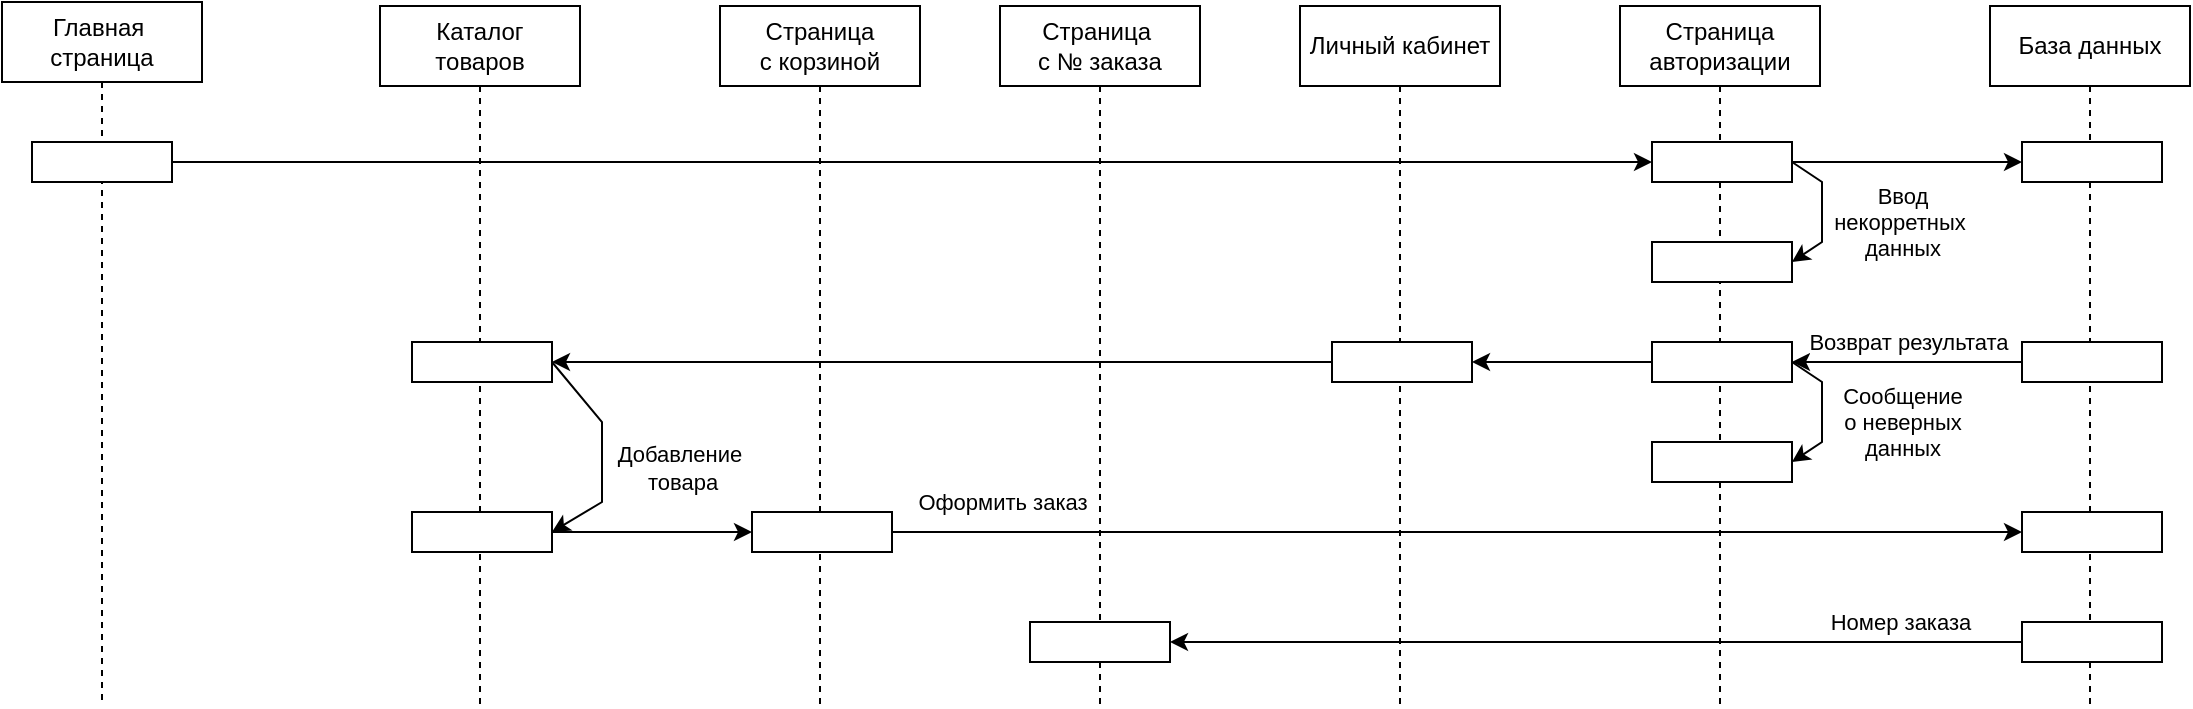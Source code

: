 <mxfile version="24.7.17">
  <diagram name="Page-1" id="e58tA9TaMqwVOrR7ew8L">
    <mxGraphModel dx="1716" dy="1001" grid="1" gridSize="10" guides="1" tooltips="1" connect="1" arrows="1" fold="1" page="1" pageScale="1" pageWidth="850" pageHeight="1100" math="0" shadow="0">
      <root>
        <mxCell id="0" />
        <mxCell id="1" parent="0" />
        <mxCell id="ky3tTyTdCpe5nEhAkxei-1" value="Главная&amp;nbsp;&lt;div&gt;страница&lt;/div&gt;" style="shape=umlLifeline;perimeter=lifelinePerimeter;whiteSpace=wrap;html=1;container=1;dropTarget=0;collapsible=0;recursiveResize=0;outlineConnect=0;portConstraint=eastwest;newEdgeStyle={&quot;curved&quot;:0,&quot;rounded&quot;:0};" vertex="1" parent="1">
          <mxGeometry x="-620" y="30" width="100" height="350" as="geometry" />
        </mxCell>
        <mxCell id="ky3tTyTdCpe5nEhAkxei-2" style="edgeStyle=orthogonalEdgeStyle;rounded=0;orthogonalLoop=1;jettySize=auto;html=1;exitX=1;exitY=0.5;exitDx=0;exitDy=0;entryX=0;entryY=0.5;entryDx=0;entryDy=0;" edge="1" parent="1" source="ky3tTyTdCpe5nEhAkxei-3">
          <mxGeometry relative="1" as="geometry">
            <mxPoint x="205" y="110" as="targetPoint" />
          </mxGeometry>
        </mxCell>
        <mxCell id="ky3tTyTdCpe5nEhAkxei-3" value="" style="html=1;whiteSpace=wrap;" vertex="1" parent="1">
          <mxGeometry x="-605" y="100" width="70" height="20" as="geometry" />
        </mxCell>
        <mxCell id="ky3tTyTdCpe5nEhAkxei-4" value="Страница авторизации" style="shape=umlLifeline;perimeter=lifelinePerimeter;whiteSpace=wrap;html=1;container=1;dropTarget=0;collapsible=0;recursiveResize=0;outlineConnect=0;portConstraint=eastwest;newEdgeStyle={&quot;curved&quot;:0,&quot;rounded&quot;:0};" vertex="1" parent="1">
          <mxGeometry x="189" y="32" width="100" height="350" as="geometry" />
        </mxCell>
        <mxCell id="ky3tTyTdCpe5nEhAkxei-12" value="База данных" style="shape=umlLifeline;perimeter=lifelinePerimeter;whiteSpace=wrap;html=1;container=1;dropTarget=0;collapsible=0;recursiveResize=0;outlineConnect=0;portConstraint=eastwest;newEdgeStyle={&quot;curved&quot;:0,&quot;rounded&quot;:0};" vertex="1" parent="1">
          <mxGeometry x="374" y="32" width="100" height="350" as="geometry" />
        </mxCell>
        <mxCell id="ky3tTyTdCpe5nEhAkxei-21" value="Ввод&lt;div&gt;некорретных&amp;nbsp;&lt;/div&gt;&lt;div&gt;данных&lt;/div&gt;" style="rounded=0;orthogonalLoop=1;jettySize=auto;html=1;exitX=1;exitY=0.5;exitDx=0;exitDy=0;entryX=1;entryY=0.5;entryDx=0;entryDy=0;" edge="1" parent="1" source="ky3tTyTdCpe5nEhAkxei-23" target="ky3tTyTdCpe5nEhAkxei-24">
          <mxGeometry x="0.151" y="40" relative="1" as="geometry">
            <Array as="points">
              <mxPoint x="290" y="120" />
              <mxPoint x="290" y="150" />
            </Array>
            <mxPoint as="offset" />
          </mxGeometry>
        </mxCell>
        <mxCell id="ky3tTyTdCpe5nEhAkxei-22" style="edgeStyle=orthogonalEdgeStyle;rounded=0;orthogonalLoop=1;jettySize=auto;html=1;exitX=1;exitY=0.5;exitDx=0;exitDy=0;entryX=0;entryY=0.5;entryDx=0;entryDy=0;" edge="1" parent="1" source="ky3tTyTdCpe5nEhAkxei-23" target="ky3tTyTdCpe5nEhAkxei-25">
          <mxGeometry relative="1" as="geometry" />
        </mxCell>
        <mxCell id="ky3tTyTdCpe5nEhAkxei-23" value="" style="html=1;whiteSpace=wrap;" vertex="1" parent="1">
          <mxGeometry x="205" y="100" width="70" height="20" as="geometry" />
        </mxCell>
        <mxCell id="ky3tTyTdCpe5nEhAkxei-24" value="" style="html=1;whiteSpace=wrap;" vertex="1" parent="1">
          <mxGeometry x="205" y="150" width="70" height="20" as="geometry" />
        </mxCell>
        <mxCell id="ky3tTyTdCpe5nEhAkxei-25" value="" style="html=1;whiteSpace=wrap;" vertex="1" parent="1">
          <mxGeometry x="390" y="100" width="70" height="20" as="geometry" />
        </mxCell>
        <mxCell id="ky3tTyTdCpe5nEhAkxei-26" value="Возврат результата" style="edgeStyle=orthogonalEdgeStyle;rounded=0;orthogonalLoop=1;jettySize=auto;html=1;exitX=0;exitY=0.5;exitDx=0;exitDy=0;entryX=1;entryY=0.5;entryDx=0;entryDy=0;" edge="1" parent="1" source="ky3tTyTdCpe5nEhAkxei-27">
          <mxGeometry x="-0.009" y="-10" relative="1" as="geometry">
            <mxPoint x="275" y="210" as="targetPoint" />
            <mxPoint x="10" y="-10" as="offset" />
          </mxGeometry>
        </mxCell>
        <mxCell id="ky3tTyTdCpe5nEhAkxei-27" value="" style="html=1;whiteSpace=wrap;" vertex="1" parent="1">
          <mxGeometry x="390" y="200" width="70" height="20" as="geometry" />
        </mxCell>
        <mxCell id="ky3tTyTdCpe5nEhAkxei-28" value="Сообщение&lt;div&gt;о неверных&lt;/div&gt;&lt;div&gt;данных&lt;/div&gt;" style="rounded=0;orthogonalLoop=1;jettySize=auto;html=1;exitX=1;exitY=0.5;exitDx=0;exitDy=0;entryX=1;entryY=0.5;entryDx=0;entryDy=0;" edge="1" parent="1" source="ky3tTyTdCpe5nEhAkxei-30" target="ky3tTyTdCpe5nEhAkxei-31">
          <mxGeometry x="0.151" y="40" relative="1" as="geometry">
            <Array as="points">
              <mxPoint x="290" y="220" />
              <mxPoint x="290" y="250" />
            </Array>
            <mxPoint as="offset" />
          </mxGeometry>
        </mxCell>
        <mxCell id="ky3tTyTdCpe5nEhAkxei-29" style="edgeStyle=orthogonalEdgeStyle;rounded=0;orthogonalLoop=1;jettySize=auto;html=1;exitX=0;exitY=0.5;exitDx=0;exitDy=0;entryX=1;entryY=0.5;entryDx=0;entryDy=0;" edge="1" parent="1" source="ky3tTyTdCpe5nEhAkxei-30" target="ky3tTyTdCpe5nEhAkxei-33">
          <mxGeometry relative="1" as="geometry" />
        </mxCell>
        <mxCell id="ky3tTyTdCpe5nEhAkxei-30" value="" style="html=1;whiteSpace=wrap;" vertex="1" parent="1">
          <mxGeometry x="205" y="200" width="70" height="20" as="geometry" />
        </mxCell>
        <mxCell id="ky3tTyTdCpe5nEhAkxei-31" value="" style="html=1;whiteSpace=wrap;" vertex="1" parent="1">
          <mxGeometry x="205" y="250" width="70" height="20" as="geometry" />
        </mxCell>
        <mxCell id="ky3tTyTdCpe5nEhAkxei-32" value="Личный кабинет" style="shape=umlLifeline;perimeter=lifelinePerimeter;whiteSpace=wrap;html=1;container=1;dropTarget=0;collapsible=0;recursiveResize=0;outlineConnect=0;portConstraint=eastwest;newEdgeStyle={&quot;curved&quot;:0,&quot;rounded&quot;:0};" vertex="1" parent="1">
          <mxGeometry x="29" y="32" width="100" height="350" as="geometry" />
        </mxCell>
        <mxCell id="ky3tTyTdCpe5nEhAkxei-42" style="edgeStyle=orthogonalEdgeStyle;rounded=0;orthogonalLoop=1;jettySize=auto;html=1;exitX=0;exitY=0.5;exitDx=0;exitDy=0;entryX=1;entryY=0.5;entryDx=0;entryDy=0;" edge="1" parent="1" source="ky3tTyTdCpe5nEhAkxei-33" target="ky3tTyTdCpe5nEhAkxei-45">
          <mxGeometry relative="1" as="geometry">
            <mxPoint x="-75" y="210" as="targetPoint" />
          </mxGeometry>
        </mxCell>
        <mxCell id="ky3tTyTdCpe5nEhAkxei-33" value="" style="html=1;whiteSpace=wrap;" vertex="1" parent="1">
          <mxGeometry x="45" y="200" width="70" height="20" as="geometry" />
        </mxCell>
        <mxCell id="ky3tTyTdCpe5nEhAkxei-40" value="Каталог&lt;div&gt;товаров&lt;/div&gt;" style="shape=umlLifeline;perimeter=lifelinePerimeter;whiteSpace=wrap;html=1;container=1;dropTarget=0;collapsible=0;recursiveResize=0;outlineConnect=0;portConstraint=eastwest;newEdgeStyle={&quot;curved&quot;:0,&quot;rounded&quot;:0};" vertex="1" parent="1">
          <mxGeometry x="-431" y="32" width="100" height="350" as="geometry" />
        </mxCell>
        <mxCell id="ky3tTyTdCpe5nEhAkxei-44" value="Добавление&amp;nbsp;&lt;div&gt;товара&lt;/div&gt;" style="rounded=0;orthogonalLoop=1;jettySize=auto;html=1;exitX=1;exitY=0.5;exitDx=0;exitDy=0;entryX=1;entryY=0.5;entryDx=0;entryDy=0;" edge="1" parent="1" source="ky3tTyTdCpe5nEhAkxei-45" target="ky3tTyTdCpe5nEhAkxei-46">
          <mxGeometry x="0.151" y="40" relative="1" as="geometry">
            <Array as="points">
              <mxPoint x="-320" y="240" />
              <mxPoint x="-320" y="280" />
            </Array>
            <mxPoint as="offset" />
          </mxGeometry>
        </mxCell>
        <mxCell id="ky3tTyTdCpe5nEhAkxei-45" value="" style="html=1;whiteSpace=wrap;" vertex="1" parent="1">
          <mxGeometry x="-415" y="200" width="70" height="20" as="geometry" />
        </mxCell>
        <mxCell id="ky3tTyTdCpe5nEhAkxei-51" style="edgeStyle=orthogonalEdgeStyle;rounded=0;orthogonalLoop=1;jettySize=auto;html=1;exitX=1;exitY=0.5;exitDx=0;exitDy=0;entryX=0;entryY=0.5;entryDx=0;entryDy=0;" edge="1" parent="1" source="ky3tTyTdCpe5nEhAkxei-46" target="ky3tTyTdCpe5nEhAkxei-50">
          <mxGeometry relative="1" as="geometry" />
        </mxCell>
        <mxCell id="ky3tTyTdCpe5nEhAkxei-46" value="" style="html=1;whiteSpace=wrap;" vertex="1" parent="1">
          <mxGeometry x="-415" y="285" width="70" height="20" as="geometry" />
        </mxCell>
        <mxCell id="ky3tTyTdCpe5nEhAkxei-48" value="Страница&lt;div&gt;с корзиной&lt;/div&gt;" style="shape=umlLifeline;perimeter=lifelinePerimeter;whiteSpace=wrap;html=1;container=1;dropTarget=0;collapsible=0;recursiveResize=0;outlineConnect=0;portConstraint=eastwest;newEdgeStyle={&quot;curved&quot;:0,&quot;rounded&quot;:0};" vertex="1" parent="1">
          <mxGeometry x="-261" y="32" width="100" height="350" as="geometry" />
        </mxCell>
        <mxCell id="ky3tTyTdCpe5nEhAkxei-49" value="Страница&amp;nbsp;&lt;div&gt;с №&amp;nbsp;&lt;span style=&quot;background-color: initial;&quot;&gt;заказа&lt;/span&gt;&lt;/div&gt;" style="shape=umlLifeline;perimeter=lifelinePerimeter;whiteSpace=wrap;html=1;container=1;dropTarget=0;collapsible=0;recursiveResize=0;outlineConnect=0;portConstraint=eastwest;newEdgeStyle={&quot;curved&quot;:0,&quot;rounded&quot;:0};" vertex="1" parent="1">
          <mxGeometry x="-121" y="32" width="100" height="350" as="geometry" />
        </mxCell>
        <mxCell id="ky3tTyTdCpe5nEhAkxei-53" value="Оформить заказ" style="edgeStyle=orthogonalEdgeStyle;rounded=0;orthogonalLoop=1;jettySize=auto;html=1;exitX=1;exitY=0.5;exitDx=0;exitDy=0;entryX=0;entryY=0.5;entryDx=0;entryDy=0;" edge="1" parent="1" source="ky3tTyTdCpe5nEhAkxei-50" target="ky3tTyTdCpe5nEhAkxei-52">
          <mxGeometry x="-0.805" y="15" relative="1" as="geometry">
            <mxPoint as="offset" />
          </mxGeometry>
        </mxCell>
        <mxCell id="ky3tTyTdCpe5nEhAkxei-50" value="" style="html=1;whiteSpace=wrap;" vertex="1" parent="1">
          <mxGeometry x="-245" y="285" width="70" height="20" as="geometry" />
        </mxCell>
        <mxCell id="ky3tTyTdCpe5nEhAkxei-52" value="" style="html=1;whiteSpace=wrap;" vertex="1" parent="1">
          <mxGeometry x="390" y="285" width="70" height="20" as="geometry" />
        </mxCell>
        <mxCell id="ky3tTyTdCpe5nEhAkxei-56" value="Номер заказа" style="edgeStyle=orthogonalEdgeStyle;rounded=0;orthogonalLoop=1;jettySize=auto;html=1;exitX=0;exitY=0.5;exitDx=0;exitDy=0;entryX=1;entryY=0.5;entryDx=0;entryDy=0;" edge="1" parent="1" source="ky3tTyTdCpe5nEhAkxei-54" target="ky3tTyTdCpe5nEhAkxei-55">
          <mxGeometry x="-0.714" y="-10" relative="1" as="geometry">
            <mxPoint as="offset" />
          </mxGeometry>
        </mxCell>
        <mxCell id="ky3tTyTdCpe5nEhAkxei-54" value="" style="html=1;whiteSpace=wrap;" vertex="1" parent="1">
          <mxGeometry x="390" y="340" width="70" height="20" as="geometry" />
        </mxCell>
        <mxCell id="ky3tTyTdCpe5nEhAkxei-55" value="" style="html=1;whiteSpace=wrap;" vertex="1" parent="1">
          <mxGeometry x="-106" y="340" width="70" height="20" as="geometry" />
        </mxCell>
      </root>
    </mxGraphModel>
  </diagram>
</mxfile>
